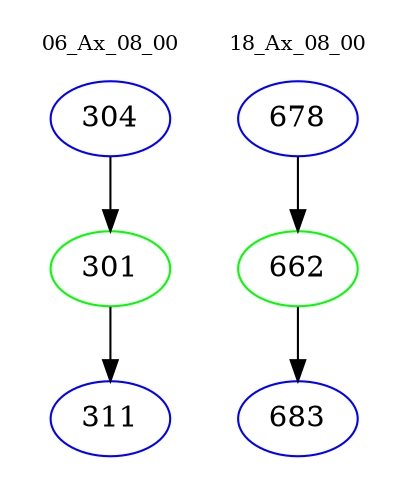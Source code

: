 digraph{
subgraph cluster_0 {
color = white
label = "06_Ax_08_00";
fontsize=10;
T0_304 [label="304", color="blue"]
T0_304 -> T0_301 [color="black"]
T0_301 [label="301", color="green"]
T0_301 -> T0_311 [color="black"]
T0_311 [label="311", color="blue"]
}
subgraph cluster_1 {
color = white
label = "18_Ax_08_00";
fontsize=10;
T1_678 [label="678", color="blue"]
T1_678 -> T1_662 [color="black"]
T1_662 [label="662", color="green"]
T1_662 -> T1_683 [color="black"]
T1_683 [label="683", color="blue"]
}
}
